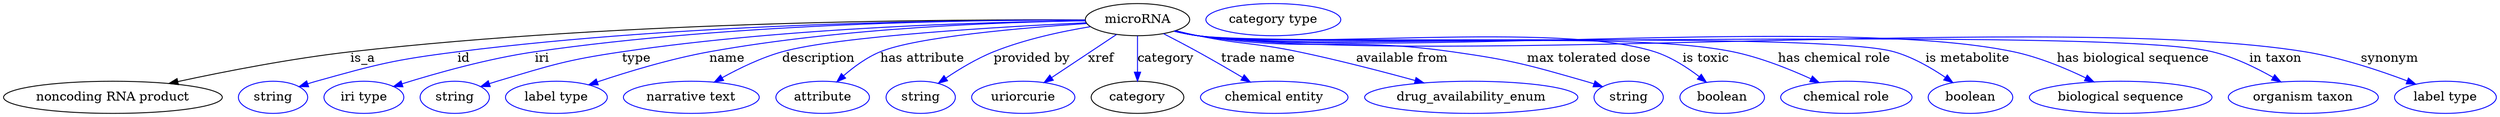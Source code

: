 digraph {
	graph [bb="0,0,2765.1,123"];
	node [label="\N"];
	microRNA	[height=0.5,
		label=microRNA,
		pos="1258.5,105",
		width=1.6068];
	"noncoding RNA product"	[height=0.5,
		pos="121.54,18",
		width=3.3761];
	microRNA -> "noncoding RNA product"	[label=is_a,
		lp="399.54,61.5",
		pos="e,183.82,33.479 1200.6,104.61 1060.2,105.46 691.1,103.87 385.54,69 320.12,61.535 246.58,47.101 193.77,35.653"];
	id	[color=blue,
		height=0.5,
		label=string,
		pos="299.54,18",
		width=1.0652];
	microRNA -> id	[color=blue,
		label=id,
		lp="511.54,61.5",
		pos="e,328.53,29.966 1200.6,104.47 1073.8,104.82 762.57,101.89 504.54,69 433.81,59.984 416.19,55.278 347.54,36 344.43,35.128 341.24,34.158 \
338.04,33.138",
		style=solid];
	iri	[color=blue,
		height=0.5,
		label="iri type",
		pos="400.54,18",
		width=1.2277];
	microRNA -> iri	[color=blue,
		label=iri,
		lp="598.54,61.5",
		pos="e,433.7,30.157 1200.6,104.57 1084.2,104.91 814.33,101.72 590.54,69 539.11,61.48 481.59,45.196 443.45,33.247",
		style=solid];
	type	[color=blue,
		height=0.5,
		label=string,
		pos="501.54,18",
		width=1.0652];
	microRNA -> type	[color=blue,
		label=type,
		lp="702.54,61.5",
		pos="e,530.45,30.034 1200.5,103.77 1096.8,102.61 873.02,96.786 686.54,69 624.17,59.706 608.95,54.087 548.54,36 545.77,35.172 542.93,34.272 \
540.08,33.332",
		style=solid];
	name	[color=blue,
		height=0.5,
		label="label type",
		pos="614.54,18",
		width=1.5707];
	microRNA -> name	[color=blue,
		label=name,
		lp="803.54,61.5",
		pos="e,650.26,32.003 1200.6,103.71 1110.7,102.37 932.2,96.143 783.54,69 740.8,61.197 693.49,46.669 659.81,35.276",
		style=solid];
	description	[color=blue,
		height=0.5,
		label="narrative text",
		pos="764.54,18",
		width=2.0943];
	microRNA -> description	[color=blue,
		label=description,
		lp="904.04,61.5",
		pos="e,789.9,35.208 1201.4,101.59 1107.7,97.199 925.44,86.667 863.54,69 840.89,62.535 817.28,50.831 798.8,40.372",
		style=solid];
	"has attribute"	[color=blue,
		height=0.5,
		label=attribute,
		pos="909.54,18",
		width=1.4443];
	microRNA -> "has attribute"	[color=blue,
		label="has attribute",
		lp="1019.5,61.5",
		pos="e,925.01,35.361 1202.3,100.74 1131.1,95.99 1012.8,85.848 972.54,69 957.82,62.841 943.69,52.219 932.55,42.344",
		style=solid];
	"provided by"	[color=blue,
		height=0.5,
		label=string,
		pos="1017.5,18",
		width=1.0652];
	microRNA -> "provided by"	[color=blue,
		label="provided by",
		lp="1141,61.5",
		pos="e,1037.2,33.752 1206.4,97.162 1174.5,91.867 1133.2,83.015 1098.5,69 1079.8,61.44 1060.6,49.724 1045.5,39.533",
		style=solid];
	xref	[color=blue,
		height=0.5,
		label=uriorcurie,
		pos="1131.5,18",
		width=1.5887];
	microRNA -> xref	[color=blue,
		label=xref,
		lp="1218,61.5",
		pos="e,1154.7,34.491 1235.2,88.41 1215,74.87 1185.5,55.141 1163.2,40.174",
		style=solid];
	category	[height=0.5,
		pos="1258.5,18",
		width=1.4263];
	microRNA -> category	[color=blue,
		label=category,
		lp="1290,61.5",
		pos="e,1258.5,36.175 1258.5,86.799 1258.5,75.163 1258.5,59.548 1258.5,46.237",
		style=solid];
	"trade name"	[color=blue,
		height=0.5,
		label="chemical entity",
		pos="1409.5,18",
		width=2.2748];
	microRNA -> "trade name"	[color=blue,
		label="trade name",
		lp="1392.5,61.5",
		pos="e,1383.3,35.143 1287.4,89.359 1299.3,83.217 1313.2,75.909 1325.5,69 1341.7,59.957 1359.4,49.52 1374.4,40.529",
		style=solid];
	"available from"	[color=blue,
		height=0.5,
		label=drug_availability_enum,
		pos="1627.5,18",
		width=3.2858];
	microRNA -> "available from"	[color=blue,
		label="available from",
		lp="1553,61.5",
		pos="e,1575.4,34.182 1300.9,92.635 1309.1,90.627 1317.5,88.653 1325.5,87 1374.9,76.79 1388.2,79.428 1437.5,69 1480.7,59.869 1528.8,47.189 \
1565.8,36.884",
		style=solid];
	"max tolerated dose"	[color=blue,
		height=0.5,
		label=string,
		pos="1802.5,18",
		width=1.0652];
	microRNA -> "max tolerated dose"	[color=blue,
		label="max tolerated dose",
		lp="1759.5,61.5",
		pos="e,1773.5,29.895 1299.8,92.272 1308.2,90.221 1317.1,88.324 1325.5,87 1450,67.418 1483.8,86.949 1608.5,69 1674.4,59.525 1690.6,54.47 \
1754.5,36 1757.6,35.104 1760.8,34.118 1764,33.086",
		style=solid];
	"is toxic"	[color=blue,
		height=0.5,
		label=boolean,
		pos="1905.5,18",
		width=1.2999];
	microRNA -> "is toxic"	[color=blue,
		label="is toxic",
		lp="1889.5,61.5",
		pos="e,1888.5,34.877 1299.4,92.173 1307.9,90.102 1317,88.223 1325.5,87 1437.1,71.046 1725.5,104.25 1832.5,69 1850.2,63.193 1867.4,51.718 \
1880.7,41.224",
		style=solid];
	"has chemical role"	[color=blue,
		height=0.5,
		label="chemical role",
		pos="2043.5,18",
		width=2.022];
	microRNA -> "has chemical role"	[color=blue,
		label="has chemical role",
		lp="2032,61.5",
		pos="e,2013.7,34.543 1299.4,92.138 1307.9,90.07 1317,88.2 1325.5,87 1456.3,68.652 1790.3,96.114 1919.5,69 1949.1,62.794 1980.7,49.965 \
2004.6,38.856",
		style=solid];
	"is metabolite"	[color=blue,
		height=0.5,
		label=boolean,
		pos="2181.5,18",
		width=1.2999];
	microRNA -> "is metabolite"	[color=blue,
		label="is metabolite",
		lp="2179.5,61.5",
		pos="e,2162.5,34.48 1299.4,92.092 1307.9,90.027 1317,88.17 1325.5,87 1410.7,75.362 2016,92.968 2098.5,69 2118.5,63.194 2138.6,51.322 \
2154,40.603",
		style=solid];
	"has biological sequence"	[color=blue,
		height=0.5,
		label="biological sequence",
		pos="2347.5,18",
		width=2.8164];
	microRNA -> "has biological sequence"	[color=blue,
		label="has biological sequence",
		lp="2362,61.5",
		pos="e,2318.3,35.25 1299.4,92.069 1307.9,90.006 1317,88.156 1325.5,87 1524.9,60.089 2033.9,111.3 2230.5,69 2257.9,63.106 2286.9,50.773 \
2309.2,39.831",
		style=solid];
	"in taxon"	[color=blue,
		height=0.5,
		label="organism taxon",
		pos="2550.5,18",
		width=2.3109];
	microRNA -> "in taxon"	[color=blue,
		label="in taxon",
		lp="2520.5,61.5",
		pos="e,2525.9,35.278 1299,92.129 1307.7,90.034 1316.9,88.155 1325.5,87 1449.5,70.516 2329.1,98.695 2450.5,69 2474,63.255 2498.3,51.256 \
2517.1,40.453",
		style=solid];
	synonym	[color=blue,
		height=0.5,
		label="label type",
		pos="2708.5,18",
		width=1.5707];
	microRNA -> synonym	[color=blue,
		label=synonym,
		lp="2646.5,61.5",
		pos="e,2675.7,32.761 1299,92.121 1307.7,90.025 1316.9,88.149 1325.5,87 1596.1,51.195 2284.3,113.38 2553.5,69 2592.7,62.548 2635.5,48.148 \
2666.2,36.451",
		style=solid];
	"named thing_category"	[color=blue,
		height=0.5,
		label="category type",
		pos="1409.5,105",
		width=2.0762];
}
